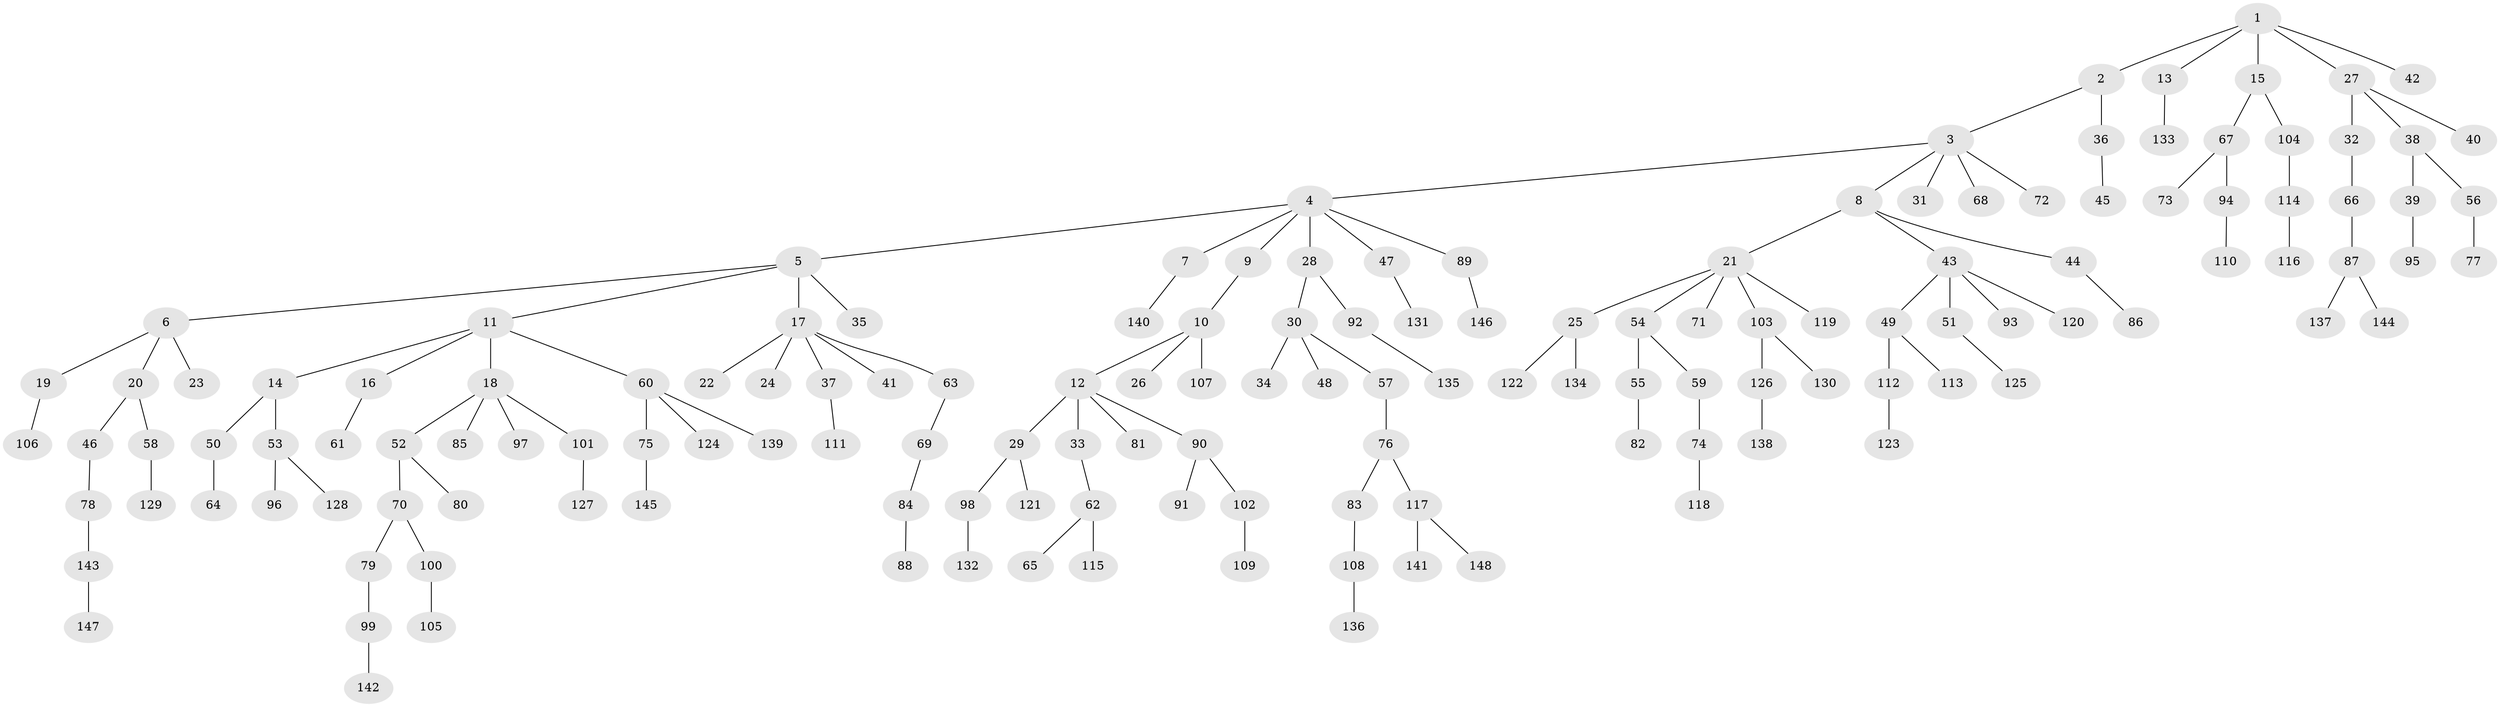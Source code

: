 // coarse degree distribution, {6: 0.022727272727272728, 8: 0.011363636363636364, 7: 0.011363636363636364, 4: 0.056818181818181816, 1: 0.5681818181818182, 2: 0.18181818181818182, 5: 0.03409090909090909, 3: 0.11363636363636363}
// Generated by graph-tools (version 1.1) at 2025/19/03/04/25 18:19:19]
// undirected, 148 vertices, 147 edges
graph export_dot {
graph [start="1"]
  node [color=gray90,style=filled];
  1;
  2;
  3;
  4;
  5;
  6;
  7;
  8;
  9;
  10;
  11;
  12;
  13;
  14;
  15;
  16;
  17;
  18;
  19;
  20;
  21;
  22;
  23;
  24;
  25;
  26;
  27;
  28;
  29;
  30;
  31;
  32;
  33;
  34;
  35;
  36;
  37;
  38;
  39;
  40;
  41;
  42;
  43;
  44;
  45;
  46;
  47;
  48;
  49;
  50;
  51;
  52;
  53;
  54;
  55;
  56;
  57;
  58;
  59;
  60;
  61;
  62;
  63;
  64;
  65;
  66;
  67;
  68;
  69;
  70;
  71;
  72;
  73;
  74;
  75;
  76;
  77;
  78;
  79;
  80;
  81;
  82;
  83;
  84;
  85;
  86;
  87;
  88;
  89;
  90;
  91;
  92;
  93;
  94;
  95;
  96;
  97;
  98;
  99;
  100;
  101;
  102;
  103;
  104;
  105;
  106;
  107;
  108;
  109;
  110;
  111;
  112;
  113;
  114;
  115;
  116;
  117;
  118;
  119;
  120;
  121;
  122;
  123;
  124;
  125;
  126;
  127;
  128;
  129;
  130;
  131;
  132;
  133;
  134;
  135;
  136;
  137;
  138;
  139;
  140;
  141;
  142;
  143;
  144;
  145;
  146;
  147;
  148;
  1 -- 2;
  1 -- 13;
  1 -- 15;
  1 -- 27;
  1 -- 42;
  2 -- 3;
  2 -- 36;
  3 -- 4;
  3 -- 8;
  3 -- 31;
  3 -- 68;
  3 -- 72;
  4 -- 5;
  4 -- 7;
  4 -- 9;
  4 -- 28;
  4 -- 47;
  4 -- 89;
  5 -- 6;
  5 -- 11;
  5 -- 17;
  5 -- 35;
  6 -- 19;
  6 -- 20;
  6 -- 23;
  7 -- 140;
  8 -- 21;
  8 -- 43;
  8 -- 44;
  9 -- 10;
  10 -- 12;
  10 -- 26;
  10 -- 107;
  11 -- 14;
  11 -- 16;
  11 -- 18;
  11 -- 60;
  12 -- 29;
  12 -- 33;
  12 -- 81;
  12 -- 90;
  13 -- 133;
  14 -- 50;
  14 -- 53;
  15 -- 67;
  15 -- 104;
  16 -- 61;
  17 -- 22;
  17 -- 24;
  17 -- 37;
  17 -- 41;
  17 -- 63;
  18 -- 52;
  18 -- 85;
  18 -- 97;
  18 -- 101;
  19 -- 106;
  20 -- 46;
  20 -- 58;
  21 -- 25;
  21 -- 54;
  21 -- 71;
  21 -- 103;
  21 -- 119;
  25 -- 122;
  25 -- 134;
  27 -- 32;
  27 -- 38;
  27 -- 40;
  28 -- 30;
  28 -- 92;
  29 -- 98;
  29 -- 121;
  30 -- 34;
  30 -- 48;
  30 -- 57;
  32 -- 66;
  33 -- 62;
  36 -- 45;
  37 -- 111;
  38 -- 39;
  38 -- 56;
  39 -- 95;
  43 -- 49;
  43 -- 51;
  43 -- 93;
  43 -- 120;
  44 -- 86;
  46 -- 78;
  47 -- 131;
  49 -- 112;
  49 -- 113;
  50 -- 64;
  51 -- 125;
  52 -- 70;
  52 -- 80;
  53 -- 96;
  53 -- 128;
  54 -- 55;
  54 -- 59;
  55 -- 82;
  56 -- 77;
  57 -- 76;
  58 -- 129;
  59 -- 74;
  60 -- 75;
  60 -- 124;
  60 -- 139;
  62 -- 65;
  62 -- 115;
  63 -- 69;
  66 -- 87;
  67 -- 73;
  67 -- 94;
  69 -- 84;
  70 -- 79;
  70 -- 100;
  74 -- 118;
  75 -- 145;
  76 -- 83;
  76 -- 117;
  78 -- 143;
  79 -- 99;
  83 -- 108;
  84 -- 88;
  87 -- 137;
  87 -- 144;
  89 -- 146;
  90 -- 91;
  90 -- 102;
  92 -- 135;
  94 -- 110;
  98 -- 132;
  99 -- 142;
  100 -- 105;
  101 -- 127;
  102 -- 109;
  103 -- 126;
  103 -- 130;
  104 -- 114;
  108 -- 136;
  112 -- 123;
  114 -- 116;
  117 -- 141;
  117 -- 148;
  126 -- 138;
  143 -- 147;
}
